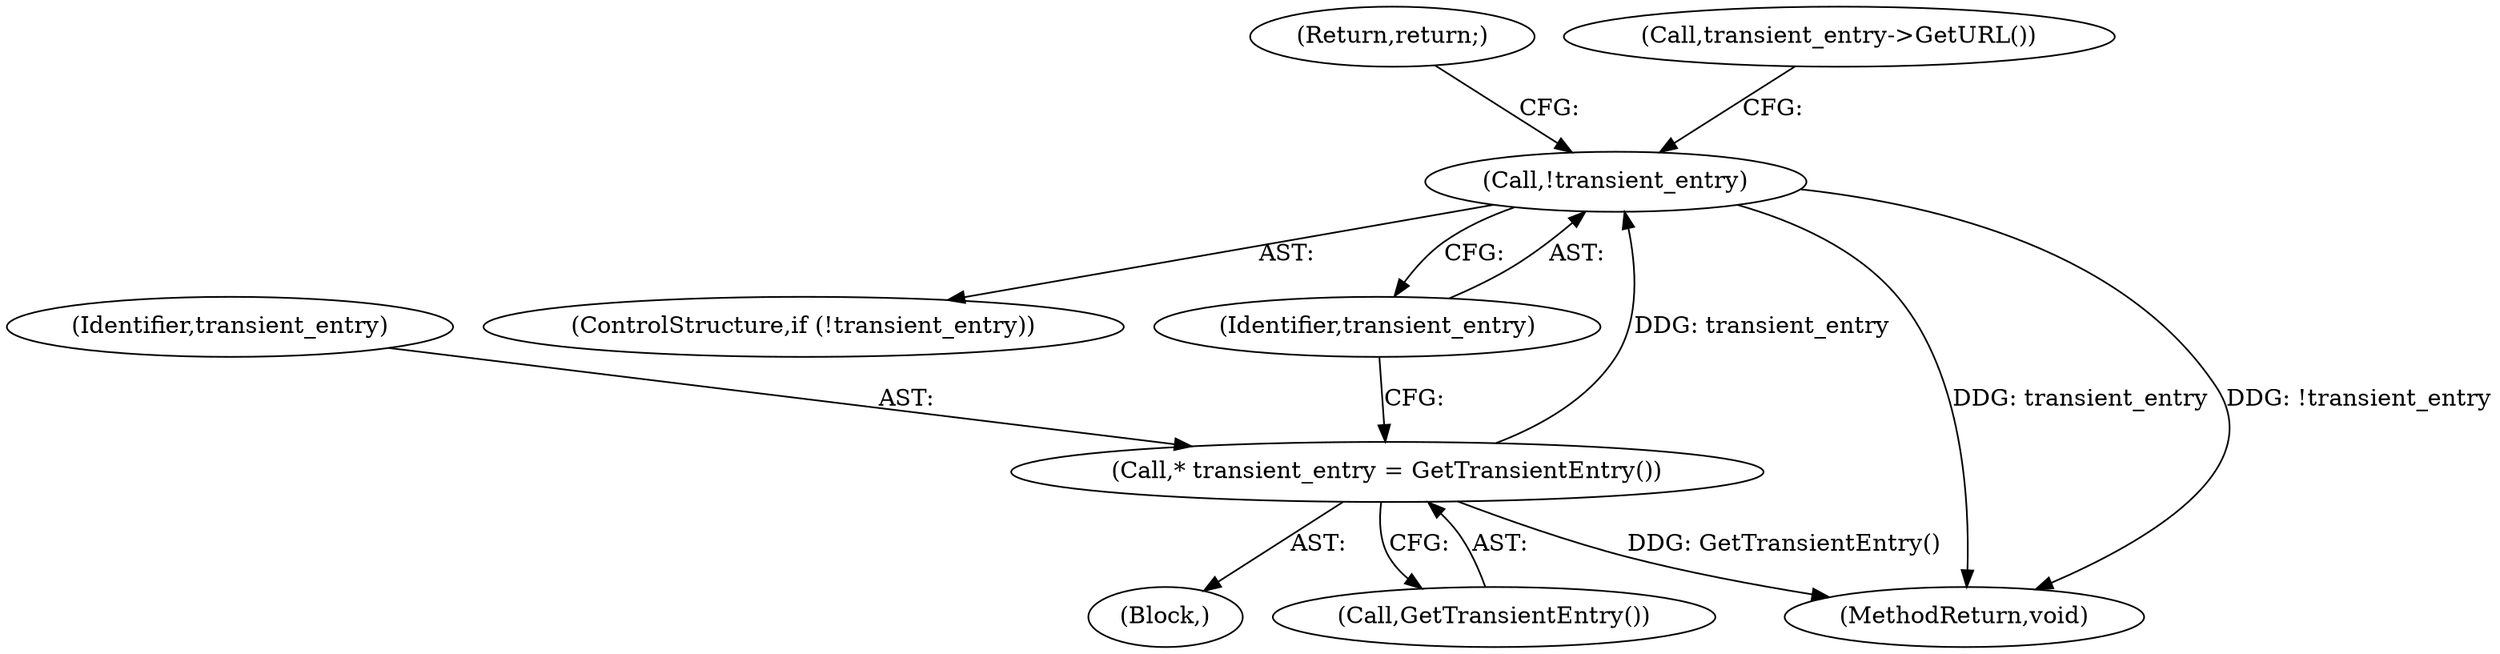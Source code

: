 digraph "0_Chrome_4391ff2884fe15b8d609bd6d3af61aacf8ad52a1@pointer" {
"1000120" [label="(Call,!transient_entry)"];
"1000116" [label="(Call,* transient_entry = GetTransientEntry())"];
"1000122" [label="(Return,return;)"];
"1000119" [label="(ControlStructure,if (!transient_entry))"];
"1000121" [label="(Identifier,transient_entry)"];
"1000117" [label="(Identifier,transient_entry)"];
"1000120" [label="(Call,!transient_entry)"];
"1000116" [label="(Call,* transient_entry = GetTransientEntry())"];
"1000118" [label="(Call,GetTransientEntry())"];
"1000283" [label="(MethodReturn,void)"];
"1000124" [label="(Call,transient_entry->GetURL())"];
"1000114" [label="(Block,)"];
"1000120" -> "1000119"  [label="AST: "];
"1000120" -> "1000121"  [label="CFG: "];
"1000121" -> "1000120"  [label="AST: "];
"1000122" -> "1000120"  [label="CFG: "];
"1000124" -> "1000120"  [label="CFG: "];
"1000120" -> "1000283"  [label="DDG: transient_entry"];
"1000120" -> "1000283"  [label="DDG: !transient_entry"];
"1000116" -> "1000120"  [label="DDG: transient_entry"];
"1000116" -> "1000114"  [label="AST: "];
"1000116" -> "1000118"  [label="CFG: "];
"1000117" -> "1000116"  [label="AST: "];
"1000118" -> "1000116"  [label="AST: "];
"1000121" -> "1000116"  [label="CFG: "];
"1000116" -> "1000283"  [label="DDG: GetTransientEntry()"];
}
